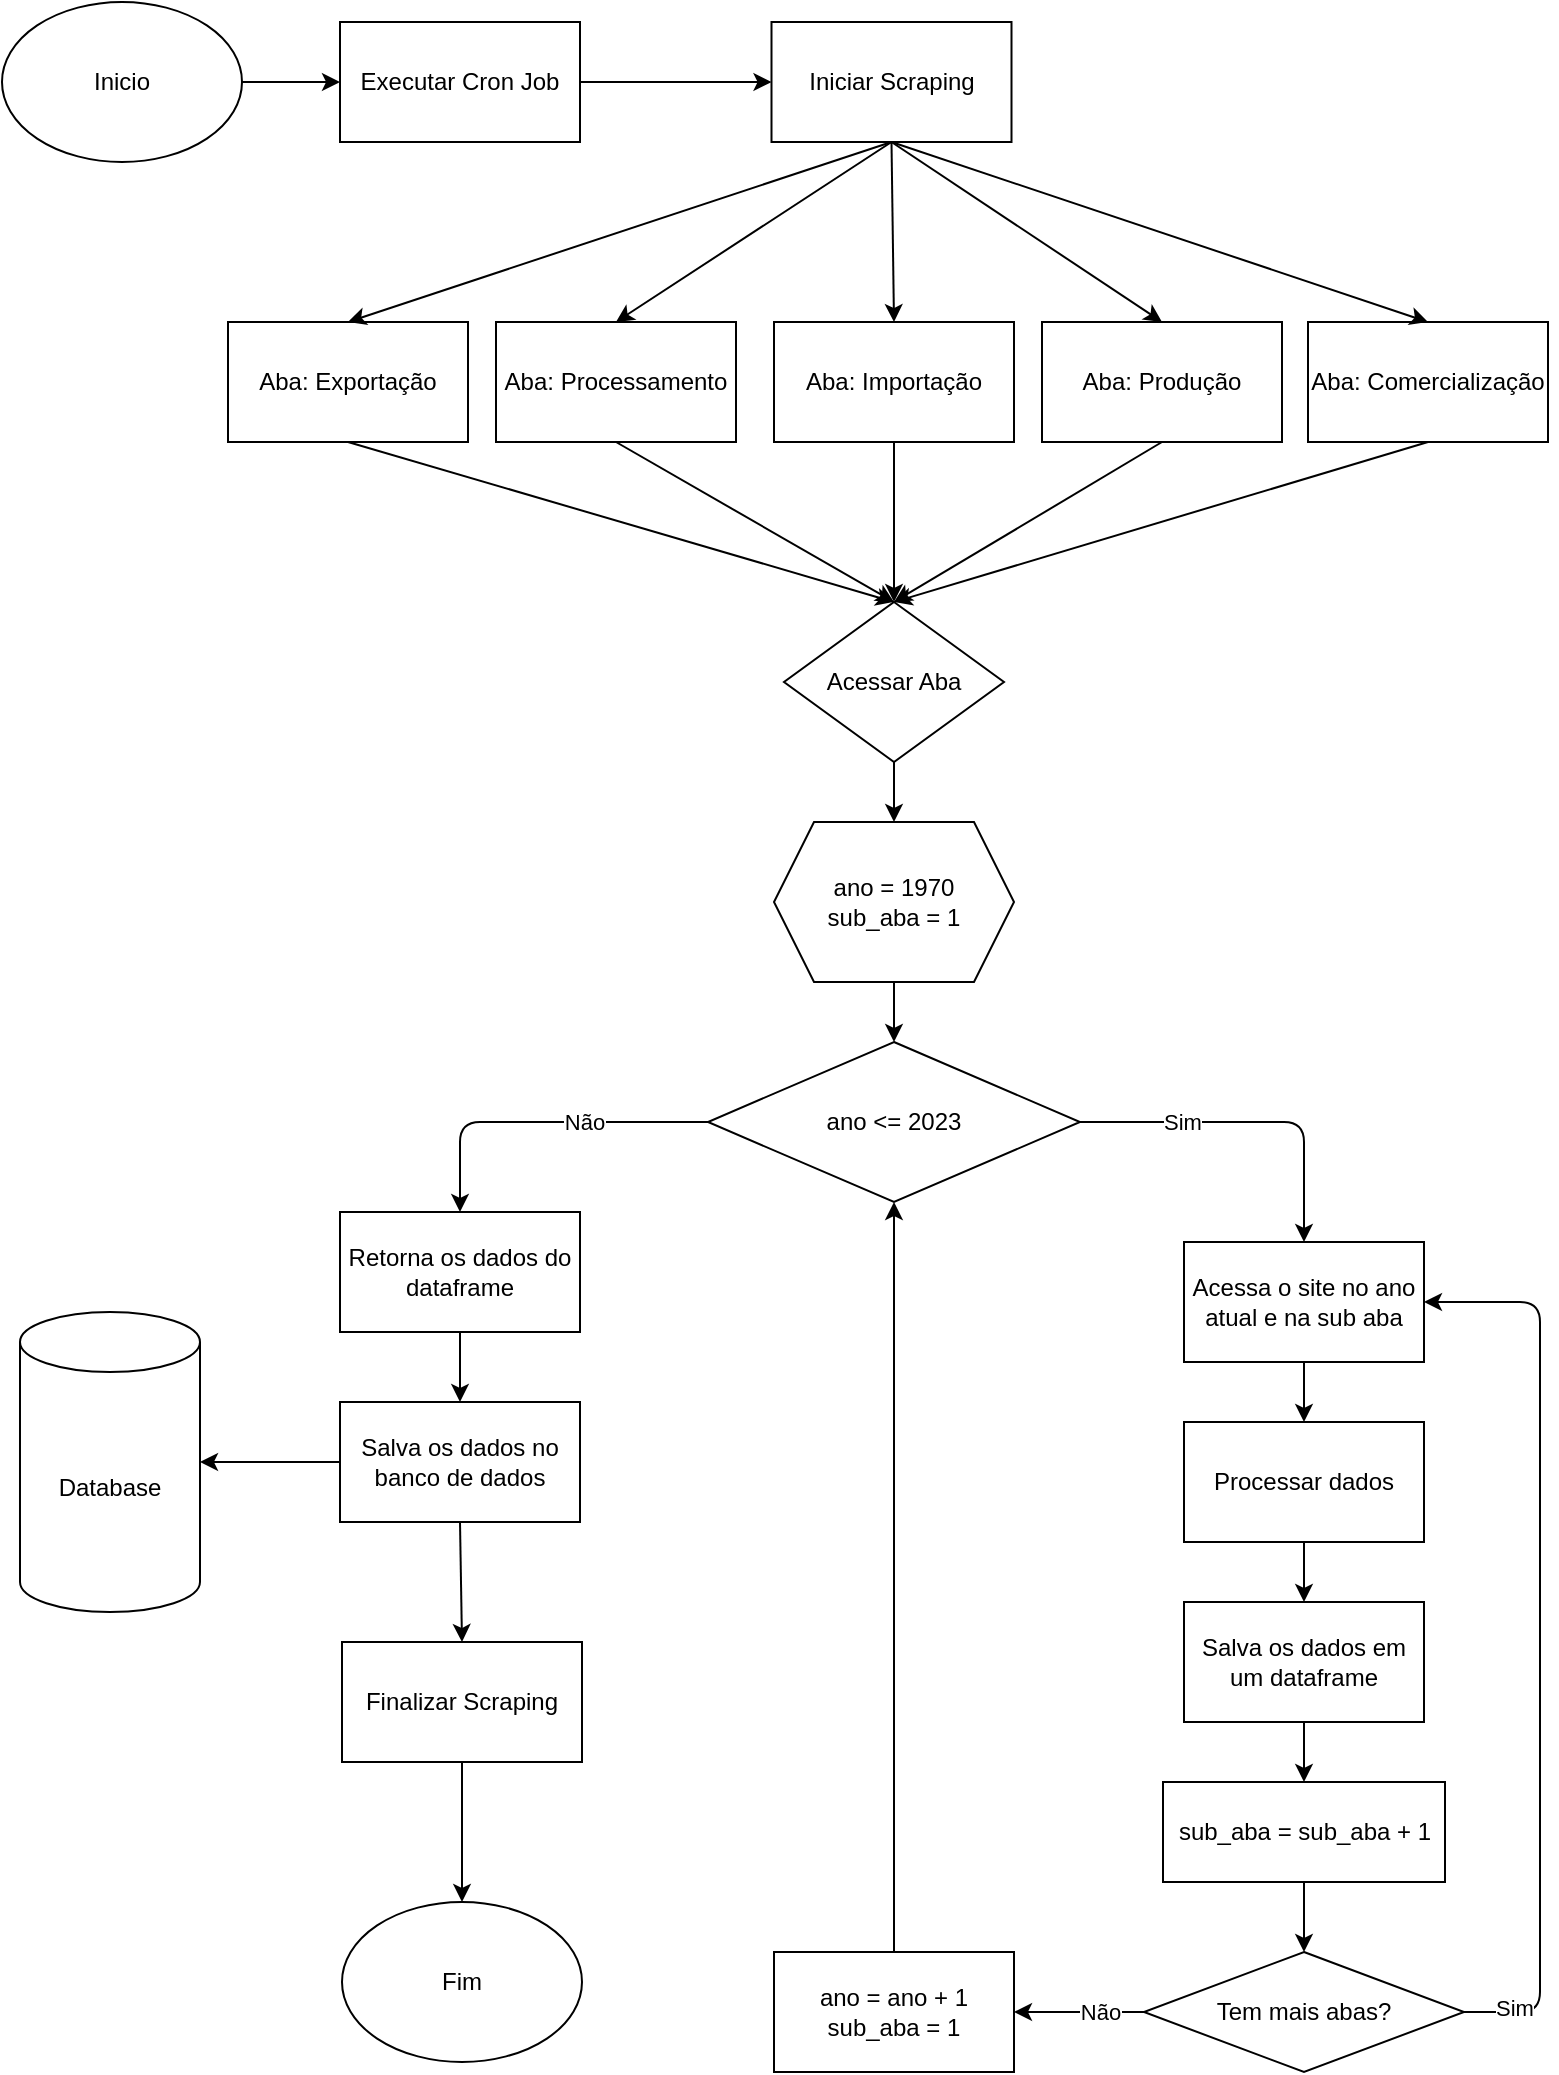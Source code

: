 <mxfile>
    <diagram id="R2jMfUKQVAuXKV3KdVqE" name="Página-1">
        <mxGraphModel dx="1081" dy="649" grid="1" gridSize="10" guides="1" tooltips="1" connect="1" arrows="1" fold="1" page="1" pageScale="1" pageWidth="827" pageHeight="1169" math="0" shadow="0">
            <root>
                <mxCell id="0"/>
                <mxCell id="1" parent="0"/>
                <mxCell id="3" value="Database" style="shape=cylinder3;whiteSpace=wrap;html=1;boundedLbl=1;backgroundOutline=1;size=15;" parent="1" vertex="1">
                    <mxGeometry x="29" y="685" width="90" height="150" as="geometry"/>
                </mxCell>
                <mxCell id="195" style="edgeStyle=none;html=1;exitX=1;exitY=0.5;exitDx=0;exitDy=0;entryX=0;entryY=0.5;entryDx=0;entryDy=0;" parent="1" source="9" target="192" edge="1">
                    <mxGeometry relative="1" as="geometry"/>
                </mxCell>
                <mxCell id="9" value="Inicio" style="ellipse;whiteSpace=wrap;html=1;" parent="1" vertex="1">
                    <mxGeometry x="20" y="30" width="120" height="80" as="geometry"/>
                </mxCell>
                <mxCell id="198" style="edgeStyle=none;html=1;exitX=0.5;exitY=1;exitDx=0;exitDy=0;" parent="1" source="12" target="197" edge="1">
                    <mxGeometry relative="1" as="geometry"/>
                </mxCell>
                <mxCell id="12" value="Acessar Aba" style="rhombus;whiteSpace=wrap;html=1;" parent="1" vertex="1">
                    <mxGeometry x="411" y="330" width="110" height="80" as="geometry"/>
                </mxCell>
                <mxCell id="20" value="Fim" style="ellipse;whiteSpace=wrap;html=1;" parent="1" vertex="1">
                    <mxGeometry x="190" y="980" width="120" height="80" as="geometry"/>
                </mxCell>
                <mxCell id="56" style="edgeStyle=none;html=1;exitX=1;exitY=0.5;exitDx=0;exitDy=0;entryX=0.5;entryY=0;entryDx=0;entryDy=0;" parent="1" source="38" target="43" edge="1">
                    <mxGeometry relative="1" as="geometry">
                        <mxPoint x="679" y="670" as="targetPoint"/>
                        <Array as="points">
                            <mxPoint x="671" y="590"/>
                        </Array>
                    </mxGeometry>
                </mxCell>
                <mxCell id="58" value="Sim" style="edgeLabel;html=1;align=center;verticalAlign=middle;resizable=0;points=[];" parent="56" vertex="1" connectable="0">
                    <mxGeometry x="-0.61" y="-1" relative="1" as="geometry">
                        <mxPoint x="17" y="-1" as="offset"/>
                    </mxGeometry>
                </mxCell>
                <mxCell id="59" style="edgeStyle=none;html=1;exitX=0;exitY=0.5;exitDx=0;exitDy=0;entryX=0.5;entryY=0;entryDx=0;entryDy=0;" parent="1" source="38" target="65" edge="1">
                    <mxGeometry relative="1" as="geometry">
                        <mxPoint x="249" y="640" as="targetPoint"/>
                        <Array as="points">
                            <mxPoint x="249" y="590"/>
                        </Array>
                    </mxGeometry>
                </mxCell>
                <mxCell id="61" value="Não" style="edgeLabel;html=1;align=center;verticalAlign=middle;resizable=0;points=[];" parent="59" vertex="1" connectable="0">
                    <mxGeometry x="-0.567" y="2" relative="1" as="geometry">
                        <mxPoint x="-26" y="-2" as="offset"/>
                    </mxGeometry>
                </mxCell>
                <mxCell id="38" value="ano &amp;lt;= 2023" style="rhombus;whiteSpace=wrap;html=1;" parent="1" vertex="1">
                    <mxGeometry x="373" y="550" width="186" height="80" as="geometry"/>
                </mxCell>
                <mxCell id="48" style="edgeStyle=none;html=1;exitX=1;exitY=0.5;exitDx=0;exitDy=0;entryX=1;entryY=0.5;entryDx=0;entryDy=0;" parent="1" source="42" target="43" edge="1">
                    <mxGeometry relative="1" as="geometry">
                        <Array as="points">
                            <mxPoint x="789" y="1035"/>
                            <mxPoint x="789" y="680"/>
                        </Array>
                    </mxGeometry>
                </mxCell>
                <mxCell id="63" value="Sim" style="edgeLabel;html=1;align=center;verticalAlign=middle;resizable=0;points=[];" parent="48" vertex="1" connectable="0">
                    <mxGeometry x="-0.823" relative="1" as="geometry">
                        <mxPoint x="-13" as="offset"/>
                    </mxGeometry>
                </mxCell>
                <mxCell id="52" value="" style="edgeStyle=none;html=1;" parent="1" source="42" target="51" edge="1">
                    <mxGeometry relative="1" as="geometry"/>
                </mxCell>
                <mxCell id="64" value="Não" style="edgeLabel;html=1;align=center;verticalAlign=middle;resizable=0;points=[];" parent="52" vertex="1" connectable="0">
                    <mxGeometry x="-0.451" y="2" relative="1" as="geometry">
                        <mxPoint x="-4" y="-2" as="offset"/>
                    </mxGeometry>
                </mxCell>
                <mxCell id="42" value="Tem mais abas?" style="rhombus;whiteSpace=wrap;html=1;" parent="1" vertex="1">
                    <mxGeometry x="591" y="1005" width="160" height="60" as="geometry"/>
                </mxCell>
                <mxCell id="203" style="edgeStyle=none;html=1;exitX=0.5;exitY=1;exitDx=0;exitDy=0;entryX=0.5;entryY=0;entryDx=0;entryDy=0;" parent="1" source="43" target="196" edge="1">
                    <mxGeometry relative="1" as="geometry"/>
                </mxCell>
                <mxCell id="43" value="Acessa o site no ano atual e na sub aba" style="rounded=0;whiteSpace=wrap;html=1;" parent="1" vertex="1">
                    <mxGeometry x="611" y="650" width="120" height="60" as="geometry"/>
                </mxCell>
                <mxCell id="208" style="edgeStyle=none;html=1;exitX=0.5;exitY=1;exitDx=0;exitDy=0;entryX=0.5;entryY=0;entryDx=0;entryDy=0;" parent="1" source="46" target="47" edge="1">
                    <mxGeometry relative="1" as="geometry"/>
                </mxCell>
                <mxCell id="46" value="Salva os dados em um dataframe" style="rounded=0;whiteSpace=wrap;html=1;" parent="1" vertex="1">
                    <mxGeometry x="611" y="830" width="120" height="60" as="geometry"/>
                </mxCell>
                <mxCell id="50" style="edgeStyle=none;html=1;exitX=0.5;exitY=1;exitDx=0;exitDy=0;entryX=0.5;entryY=0;entryDx=0;entryDy=0;" parent="1" source="47" target="42" edge="1">
                    <mxGeometry relative="1" as="geometry"/>
                </mxCell>
                <mxCell id="47" value="sub_aba = sub_aba + 1" style="rounded=0;whiteSpace=wrap;html=1;" parent="1" vertex="1">
                    <mxGeometry x="600.5" y="920" width="141" height="50" as="geometry"/>
                </mxCell>
                <mxCell id="62" style="edgeStyle=none;html=1;exitX=0.5;exitY=0;exitDx=0;exitDy=0;entryX=0.5;entryY=1;entryDx=0;entryDy=0;" parent="1" source="51" target="38" edge="1">
                    <mxGeometry relative="1" as="geometry"/>
                </mxCell>
                <mxCell id="51" value="ano = ano + 1&lt;br&gt;sub_aba = 1" style="whiteSpace=wrap;html=1;" parent="1" vertex="1">
                    <mxGeometry x="406" y="1005" width="120" height="60" as="geometry"/>
                </mxCell>
                <mxCell id="68" style="edgeStyle=none;html=1;exitX=0.5;exitY=1;exitDx=0;exitDy=0;entryX=0.5;entryY=0;entryDx=0;entryDy=0;" parent="1" source="65" target="66" edge="1">
                    <mxGeometry relative="1" as="geometry"/>
                </mxCell>
                <mxCell id="65" value="Retorna os dados do dataframe" style="rounded=0;whiteSpace=wrap;html=1;" parent="1" vertex="1">
                    <mxGeometry x="189" y="635" width="120" height="60" as="geometry"/>
                </mxCell>
                <mxCell id="67" style="edgeStyle=none;html=1;exitX=0;exitY=0.5;exitDx=0;exitDy=0;" parent="1" source="66" target="3" edge="1">
                    <mxGeometry relative="1" as="geometry"/>
                </mxCell>
                <mxCell id="189" style="edgeStyle=none;html=1;exitX=0.5;exitY=1;exitDx=0;exitDy=0;entryX=0.5;entryY=0;entryDx=0;entryDy=0;" parent="1" source="66" target="188" edge="1">
                    <mxGeometry relative="1" as="geometry"/>
                </mxCell>
                <mxCell id="66" value="Salva os dados no banco de dados" style="rounded=0;whiteSpace=wrap;html=1;" parent="1" vertex="1">
                    <mxGeometry x="189" y="730" width="120" height="60" as="geometry"/>
                </mxCell>
                <mxCell id="217" style="edgeStyle=none;html=1;exitX=0.5;exitY=1;exitDx=0;exitDy=0;entryX=0.5;entryY=0;entryDx=0;entryDy=0;" edge="1" parent="1" source="170" target="12">
                    <mxGeometry relative="1" as="geometry"/>
                </mxCell>
                <mxCell id="170" value="Aba: Produção" style="rounded=0;whiteSpace=wrap;html=1;" parent="1" vertex="1">
                    <mxGeometry x="540" y="190" width="120" height="60" as="geometry"/>
                </mxCell>
                <mxCell id="216" style="edgeStyle=none;html=1;exitX=0.5;exitY=1;exitDx=0;exitDy=0;entryX=0.5;entryY=0;entryDx=0;entryDy=0;" edge="1" parent="1" source="171" target="12">
                    <mxGeometry relative="1" as="geometry"/>
                </mxCell>
                <mxCell id="171" value="Aba: Importação" style="rounded=0;whiteSpace=wrap;html=1;" parent="1" vertex="1">
                    <mxGeometry x="406" y="190" width="120" height="60" as="geometry"/>
                </mxCell>
                <mxCell id="215" style="edgeStyle=none;html=1;exitX=0.5;exitY=1;exitDx=0;exitDy=0;entryX=0.5;entryY=0;entryDx=0;entryDy=0;" edge="1" parent="1" source="172" target="12">
                    <mxGeometry relative="1" as="geometry"/>
                </mxCell>
                <mxCell id="172" value="Aba: Processamento" style="rounded=0;whiteSpace=wrap;html=1;" parent="1" vertex="1">
                    <mxGeometry x="267" y="190" width="120" height="60" as="geometry"/>
                </mxCell>
                <mxCell id="218" style="edgeStyle=none;html=1;exitX=0.5;exitY=1;exitDx=0;exitDy=0;entryX=0.5;entryY=0;entryDx=0;entryDy=0;" edge="1" parent="1" source="173" target="12">
                    <mxGeometry relative="1" as="geometry"/>
                </mxCell>
                <mxCell id="173" value="Aba: Comercialização" style="rounded=0;whiteSpace=wrap;html=1;" parent="1" vertex="1">
                    <mxGeometry x="673" y="190" width="120" height="60" as="geometry"/>
                </mxCell>
                <mxCell id="214" style="edgeStyle=none;html=1;exitX=0.5;exitY=1;exitDx=0;exitDy=0;entryX=0.5;entryY=0;entryDx=0;entryDy=0;" edge="1" parent="1" source="175" target="12">
                    <mxGeometry relative="1" as="geometry"/>
                </mxCell>
                <mxCell id="175" value="Aba: Exportação" style="rounded=0;whiteSpace=wrap;html=1;" parent="1" vertex="1">
                    <mxGeometry x="133" y="190" width="120" height="60" as="geometry"/>
                </mxCell>
                <mxCell id="190" style="edgeStyle=none;html=1;exitX=0.5;exitY=1;exitDx=0;exitDy=0;" parent="1" source="188" target="20" edge="1">
                    <mxGeometry relative="1" as="geometry"/>
                </mxCell>
                <mxCell id="188" value="Finalizar Scraping" style="rounded=0;whiteSpace=wrap;html=1;" parent="1" vertex="1">
                    <mxGeometry x="190" y="850" width="120" height="60" as="geometry"/>
                </mxCell>
                <mxCell id="209" style="edgeStyle=none;html=1;exitX=0.5;exitY=1;exitDx=0;exitDy=0;entryX=0.5;entryY=0;entryDx=0;entryDy=0;" edge="1" parent="1" source="191" target="175">
                    <mxGeometry relative="1" as="geometry"/>
                </mxCell>
                <mxCell id="210" style="edgeStyle=none;html=1;exitX=0.5;exitY=1;exitDx=0;exitDy=0;entryX=0.5;entryY=0;entryDx=0;entryDy=0;" edge="1" parent="1" source="191" target="172">
                    <mxGeometry relative="1" as="geometry"/>
                </mxCell>
                <mxCell id="211" style="edgeStyle=none;html=1;exitX=0.5;exitY=1;exitDx=0;exitDy=0;entryX=0.5;entryY=0;entryDx=0;entryDy=0;" edge="1" parent="1" source="191" target="171">
                    <mxGeometry relative="1" as="geometry"/>
                </mxCell>
                <mxCell id="212" style="edgeStyle=none;html=1;exitX=0.5;exitY=1;exitDx=0;exitDy=0;entryX=0.5;entryY=0;entryDx=0;entryDy=0;" edge="1" parent="1" source="191" target="170">
                    <mxGeometry relative="1" as="geometry"/>
                </mxCell>
                <mxCell id="213" style="edgeStyle=none;html=1;exitX=0.5;exitY=1;exitDx=0;exitDy=0;entryX=0.5;entryY=0;entryDx=0;entryDy=0;" edge="1" parent="1" source="191" target="173">
                    <mxGeometry relative="1" as="geometry"/>
                </mxCell>
                <mxCell id="191" value="Iniciar Scraping" style="rounded=0;whiteSpace=wrap;html=1;" parent="1" vertex="1">
                    <mxGeometry x="404.75" y="40" width="120" height="60" as="geometry"/>
                </mxCell>
                <mxCell id="194" style="edgeStyle=none;html=1;exitX=1;exitY=0.5;exitDx=0;exitDy=0;entryX=0;entryY=0.5;entryDx=0;entryDy=0;" parent="1" source="192" target="191" edge="1">
                    <mxGeometry relative="1" as="geometry"/>
                </mxCell>
                <mxCell id="192" value="Executar Cron Job" style="rounded=0;whiteSpace=wrap;html=1;" parent="1" vertex="1">
                    <mxGeometry x="189" y="40" width="120" height="60" as="geometry"/>
                </mxCell>
                <mxCell id="204" style="edgeStyle=none;html=1;exitX=0.5;exitY=1;exitDx=0;exitDy=0;entryX=0.5;entryY=0;entryDx=0;entryDy=0;" parent="1" source="196" target="46" edge="1">
                    <mxGeometry relative="1" as="geometry"/>
                </mxCell>
                <mxCell id="196" value="Processar dados" style="rounded=0;whiteSpace=wrap;html=1;" parent="1" vertex="1">
                    <mxGeometry x="611" y="740" width="120" height="60" as="geometry"/>
                </mxCell>
                <mxCell id="199" style="edgeStyle=none;html=1;exitX=0.5;exitY=1;exitDx=0;exitDy=0;" parent="1" source="197" target="38" edge="1">
                    <mxGeometry relative="1" as="geometry"/>
                </mxCell>
                <mxCell id="197" value="ano = 1970&lt;br&gt;sub_aba = 1" style="shape=hexagon;perimeter=hexagonPerimeter2;whiteSpace=wrap;html=1;fixedSize=1;" parent="1" vertex="1">
                    <mxGeometry x="406" y="440" width="120" height="80" as="geometry"/>
                </mxCell>
            </root>
        </mxGraphModel>
    </diagram>
</mxfile>